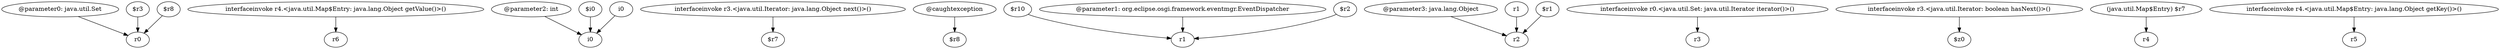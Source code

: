 digraph g {
0[label="@parameter0: java.util.Set"]
1[label="r0"]
0->1[label=""]
2[label="interfaceinvoke r4.<java.util.Map$Entry: java.lang.Object getValue()>()"]
3[label="r6"]
2->3[label=""]
4[label="@parameter2: int"]
5[label="i0"]
4->5[label=""]
6[label="interfaceinvoke r3.<java.util.Iterator: java.lang.Object next()>()"]
7[label="$r7"]
6->7[label=""]
8[label="@caughtexception"]
9[label="$r8"]
8->9[label=""]
10[label="$i0"]
10->5[label=""]
11[label="$r3"]
11->1[label=""]
12[label="$r10"]
13[label="r1"]
12->13[label=""]
14[label="@parameter3: java.lang.Object"]
15[label="r2"]
14->15[label=""]
16[label="interfaceinvoke r0.<java.util.Set: java.util.Iterator iterator()>()"]
17[label="r3"]
16->17[label=""]
18[label="$r8"]
18->1[label=""]
19[label="interfaceinvoke r3.<java.util.Iterator: boolean hasNext()>()"]
20[label="$z0"]
19->20[label=""]
21[label="@parameter1: org.eclipse.osgi.framework.eventmgr.EventDispatcher"]
21->13[label=""]
22[label="(java.util.Map$Entry) $r7"]
23[label="r4"]
22->23[label=""]
24[label="r1"]
24->15[label=""]
25[label="$r2"]
25->13[label=""]
26[label="i0"]
26->5[label=""]
27[label="interfaceinvoke r4.<java.util.Map$Entry: java.lang.Object getKey()>()"]
28[label="r5"]
27->28[label=""]
29[label="$r1"]
29->15[label=""]
}